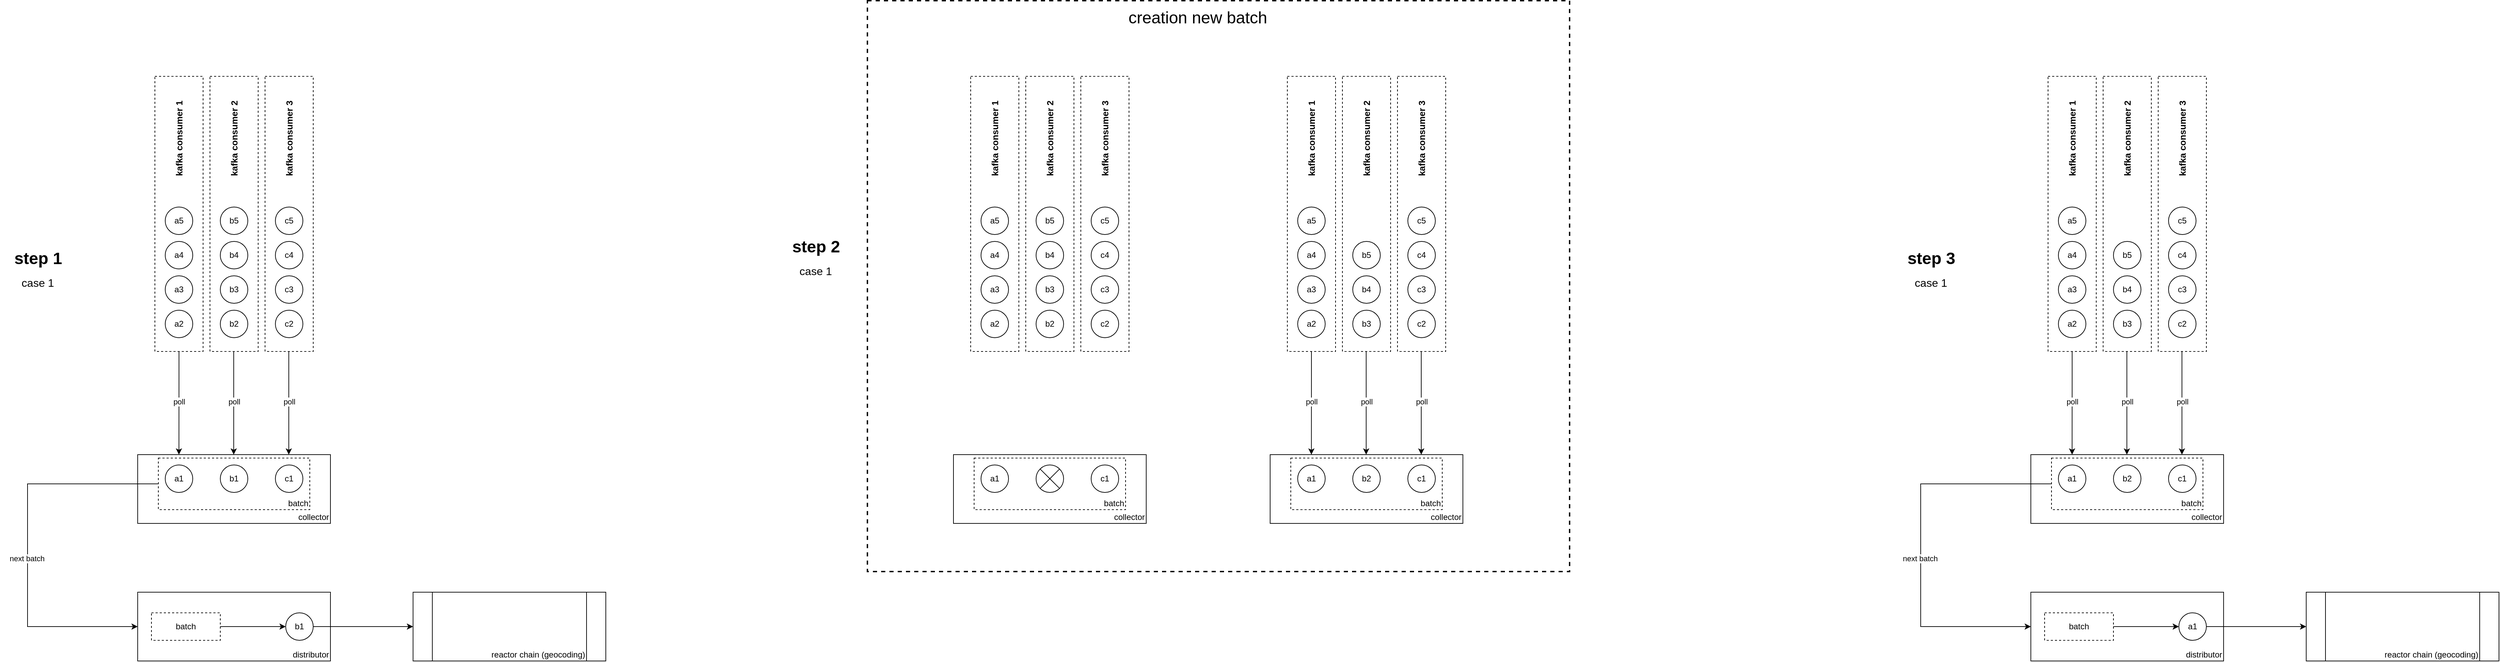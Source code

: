 <mxfile version="22.1.21" type="github">
  <diagram name="Страница — 1" id="RJFk-U6AwB0fZAoIYu2r">
    <mxGraphModel dx="2490" dy="1623" grid="1" gridSize="10" guides="1" tooltips="1" connect="1" arrows="1" fold="1" page="0" pageScale="1" pageWidth="827" pageHeight="1169" math="0" shadow="0">
      <root>
        <mxCell id="0" />
        <mxCell id="1" parent="0" />
        <mxCell id="bryTa1Va9XueEoIS5_3I-126" value="" style="rounded=0;whiteSpace=wrap;html=1;fillColor=none;dashed=1;strokeColor=default;strokeWidth=2;" vertex="1" parent="1">
          <mxGeometry x="890" y="-60" width="1020" height="830" as="geometry" />
        </mxCell>
        <mxCell id="bryTa1Va9XueEoIS5_3I-26" value="" style="rounded=0;whiteSpace=wrap;html=1;fillColor=none;dashed=1;" vertex="1" parent="1">
          <mxGeometry x="15" y="50" width="70" height="400" as="geometry" />
        </mxCell>
        <mxCell id="bryTa1Va9XueEoIS5_3I-25" value="" style="rounded=0;whiteSpace=wrap;html=1;fillColor=none;dashed=1;" vertex="1" parent="1">
          <mxGeometry x="-65" y="50" width="70" height="400" as="geometry" />
        </mxCell>
        <mxCell id="bryTa1Va9XueEoIS5_3I-13" value="collector" style="rounded=0;whiteSpace=wrap;html=1;align=right;verticalAlign=bottom;" vertex="1" parent="1">
          <mxGeometry x="-170" y="600" width="280" height="100" as="geometry" />
        </mxCell>
        <mxCell id="bryTa1Va9XueEoIS5_3I-34" value="batch" style="rounded=0;whiteSpace=wrap;html=1;fillColor=none;dashed=1;align=right;verticalAlign=bottom;" vertex="1" parent="1">
          <mxGeometry x="-140" y="605" width="220" height="75" as="geometry" />
        </mxCell>
        <mxCell id="bryTa1Va9XueEoIS5_3I-23" value="" style="rounded=0;whiteSpace=wrap;html=1;fillColor=none;dashed=1;" vertex="1" parent="1">
          <mxGeometry x="-145" y="50" width="70" height="400" as="geometry" />
        </mxCell>
        <mxCell id="bryTa1Va9XueEoIS5_3I-1" value="a5" style="ellipse;whiteSpace=wrap;html=1;aspect=fixed;" vertex="1" parent="1">
          <mxGeometry x="-130" y="240" width="40" height="40" as="geometry" />
        </mxCell>
        <mxCell id="bryTa1Va9XueEoIS5_3I-2" value="a4" style="ellipse;whiteSpace=wrap;html=1;aspect=fixed;" vertex="1" parent="1">
          <mxGeometry x="-130" y="290" width="40" height="40" as="geometry" />
        </mxCell>
        <mxCell id="bryTa1Va9XueEoIS5_3I-3" value="a3" style="ellipse;whiteSpace=wrap;html=1;aspect=fixed;" vertex="1" parent="1">
          <mxGeometry x="-130" y="340" width="40" height="40" as="geometry" />
        </mxCell>
        <mxCell id="bryTa1Va9XueEoIS5_3I-4" value="a2" style="ellipse;whiteSpace=wrap;html=1;aspect=fixed;" vertex="1" parent="1">
          <mxGeometry x="-130" y="390" width="40" height="40" as="geometry" />
        </mxCell>
        <mxCell id="bryTa1Va9XueEoIS5_3I-5" value="b5" style="ellipse;whiteSpace=wrap;html=1;aspect=fixed;" vertex="1" parent="1">
          <mxGeometry x="-50" y="240" width="40" height="40" as="geometry" />
        </mxCell>
        <mxCell id="bryTa1Va9XueEoIS5_3I-6" value="b4" style="ellipse;whiteSpace=wrap;html=1;aspect=fixed;" vertex="1" parent="1">
          <mxGeometry x="-50" y="290" width="40" height="40" as="geometry" />
        </mxCell>
        <mxCell id="bryTa1Va9XueEoIS5_3I-7" value="b3" style="ellipse;whiteSpace=wrap;html=1;aspect=fixed;" vertex="1" parent="1">
          <mxGeometry x="-50" y="340" width="40" height="40" as="geometry" />
        </mxCell>
        <mxCell id="bryTa1Va9XueEoIS5_3I-8" value="b2" style="ellipse;whiteSpace=wrap;html=1;aspect=fixed;" vertex="1" parent="1">
          <mxGeometry x="-50" y="390" width="40" height="40" as="geometry" />
        </mxCell>
        <mxCell id="bryTa1Va9XueEoIS5_3I-9" value="c5" style="ellipse;whiteSpace=wrap;html=1;aspect=fixed;" vertex="1" parent="1">
          <mxGeometry x="30" y="240" width="40" height="40" as="geometry" />
        </mxCell>
        <mxCell id="bryTa1Va9XueEoIS5_3I-10" value="c4" style="ellipse;whiteSpace=wrap;html=1;aspect=fixed;" vertex="1" parent="1">
          <mxGeometry x="30" y="290" width="40" height="40" as="geometry" />
        </mxCell>
        <mxCell id="bryTa1Va9XueEoIS5_3I-11" value="c3" style="ellipse;whiteSpace=wrap;html=1;aspect=fixed;" vertex="1" parent="1">
          <mxGeometry x="30" y="340" width="40" height="40" as="geometry" />
        </mxCell>
        <mxCell id="bryTa1Va9XueEoIS5_3I-12" value="c2" style="ellipse;whiteSpace=wrap;html=1;aspect=fixed;" vertex="1" parent="1">
          <mxGeometry x="30" y="390" width="40" height="40" as="geometry" />
        </mxCell>
        <mxCell id="bryTa1Va9XueEoIS5_3I-14" value="a1" style="ellipse;whiteSpace=wrap;html=1;aspect=fixed;" vertex="1" parent="1">
          <mxGeometry x="-130" y="615" width="40" height="40" as="geometry" />
        </mxCell>
        <mxCell id="bryTa1Va9XueEoIS5_3I-15" value="b1" style="ellipse;whiteSpace=wrap;html=1;aspect=fixed;" vertex="1" parent="1">
          <mxGeometry x="-50" y="615" width="40" height="40" as="geometry" />
        </mxCell>
        <mxCell id="bryTa1Va9XueEoIS5_3I-16" value="c1" style="ellipse;whiteSpace=wrap;html=1;aspect=fixed;" vertex="1" parent="1">
          <mxGeometry x="30" y="615" width="40" height="40" as="geometry" />
        </mxCell>
        <mxCell id="bryTa1Va9XueEoIS5_3I-17" value="&lt;font style=&quot;font-size: 16px;&quot;&gt;case 1&lt;/font&gt;" style="text;html=1;strokeColor=none;fillColor=none;align=center;verticalAlign=middle;whiteSpace=wrap;rounded=0;" vertex="1" parent="1">
          <mxGeometry x="-370" y="335" width="110" height="30" as="geometry" />
        </mxCell>
        <mxCell id="bryTa1Va9XueEoIS5_3I-19" value="&lt;b&gt;&lt;font style=&quot;font-size: 13px;&quot;&gt;kafka consumer 2&lt;/font&gt;&lt;br&gt;&lt;/b&gt;" style="text;html=1;strokeColor=none;fillColor=none;align=center;verticalAlign=middle;whiteSpace=wrap;rounded=0;flipV=1;direction=west;imageAspect=1;rotation=-90;" vertex="1" parent="1">
          <mxGeometry x="-105" y="125" width="150" height="30" as="geometry" />
        </mxCell>
        <mxCell id="bryTa1Va9XueEoIS5_3I-20" value="&lt;b&gt;&lt;font style=&quot;font-size: 13px;&quot;&gt;kafka consumer 1&lt;/font&gt;&lt;br&gt;&lt;/b&gt;" style="text;html=1;strokeColor=none;fillColor=none;align=center;verticalAlign=middle;whiteSpace=wrap;rounded=0;flipV=1;direction=west;imageAspect=1;rotation=-90;" vertex="1" parent="1">
          <mxGeometry x="-185" y="125" width="150" height="30" as="geometry" />
        </mxCell>
        <mxCell id="bryTa1Va9XueEoIS5_3I-21" value="&lt;b&gt;&lt;font style=&quot;font-size: 13px;&quot;&gt;kafka consumer 3&lt;/font&gt;&lt;br&gt;&lt;/b&gt;" style="text;html=1;strokeColor=none;fillColor=none;align=center;verticalAlign=middle;whiteSpace=wrap;rounded=0;flipV=1;direction=west;imageAspect=1;rotation=-90;" vertex="1" parent="1">
          <mxGeometry x="-25" y="125" width="150" height="30" as="geometry" />
        </mxCell>
        <mxCell id="bryTa1Va9XueEoIS5_3I-28" style="edgeStyle=orthogonalEdgeStyle;rounded=0;orthogonalLoop=1;jettySize=auto;html=1;exitX=0.5;exitY=1;exitDx=0;exitDy=0;entryX=0.214;entryY=0;entryDx=0;entryDy=0;entryPerimeter=0;" edge="1" parent="1" source="bryTa1Va9XueEoIS5_3I-23" target="bryTa1Va9XueEoIS5_3I-13">
          <mxGeometry relative="1" as="geometry">
            <Array as="points">
              <mxPoint x="-110" y="480" />
              <mxPoint x="-110" y="480" />
            </Array>
          </mxGeometry>
        </mxCell>
        <mxCell id="bryTa1Va9XueEoIS5_3I-29" value="poll" style="edgeLabel;html=1;align=center;verticalAlign=middle;resizable=0;points=[];" vertex="1" connectable="0" parent="bryTa1Va9XueEoIS5_3I-28">
          <mxGeometry x="-0.027" relative="1" as="geometry">
            <mxPoint as="offset" />
          </mxGeometry>
        </mxCell>
        <mxCell id="bryTa1Va9XueEoIS5_3I-30" style="edgeStyle=orthogonalEdgeStyle;rounded=0;orthogonalLoop=1;jettySize=auto;html=1;exitX=0.5;exitY=1;exitDx=0;exitDy=0;entryX=0.214;entryY=0;entryDx=0;entryDy=0;entryPerimeter=0;" edge="1" parent="1">
          <mxGeometry relative="1" as="geometry">
            <mxPoint x="-30.5" y="450" as="sourcePoint" />
            <mxPoint x="-30.5" y="600" as="targetPoint" />
            <Array as="points">
              <mxPoint x="-30.5" y="480" />
              <mxPoint x="-30.5" y="480" />
            </Array>
          </mxGeometry>
        </mxCell>
        <mxCell id="bryTa1Va9XueEoIS5_3I-31" value="poll" style="edgeLabel;html=1;align=center;verticalAlign=middle;resizable=0;points=[];" vertex="1" connectable="0" parent="bryTa1Va9XueEoIS5_3I-30">
          <mxGeometry x="-0.027" relative="1" as="geometry">
            <mxPoint as="offset" />
          </mxGeometry>
        </mxCell>
        <mxCell id="bryTa1Va9XueEoIS5_3I-32" style="edgeStyle=orthogonalEdgeStyle;rounded=0;orthogonalLoop=1;jettySize=auto;html=1;exitX=0.5;exitY=1;exitDx=0;exitDy=0;entryX=0.214;entryY=0;entryDx=0;entryDy=0;entryPerimeter=0;" edge="1" parent="1">
          <mxGeometry relative="1" as="geometry">
            <mxPoint x="49.5" y="450" as="sourcePoint" />
            <mxPoint x="49.5" y="600" as="targetPoint" />
            <Array as="points">
              <mxPoint x="49.5" y="480" />
              <mxPoint x="49.5" y="480" />
            </Array>
          </mxGeometry>
        </mxCell>
        <mxCell id="bryTa1Va9XueEoIS5_3I-33" value="poll" style="edgeLabel;html=1;align=center;verticalAlign=middle;resizable=0;points=[];" vertex="1" connectable="0" parent="bryTa1Va9XueEoIS5_3I-32">
          <mxGeometry x="-0.027" relative="1" as="geometry">
            <mxPoint as="offset" />
          </mxGeometry>
        </mxCell>
        <mxCell id="bryTa1Va9XueEoIS5_3I-36" style="edgeStyle=orthogonalEdgeStyle;rounded=0;orthogonalLoop=1;jettySize=auto;html=1;exitX=0;exitY=0.5;exitDx=0;exitDy=0;entryX=0;entryY=0.5;entryDx=0;entryDy=0;" edge="1" parent="1" source="bryTa1Va9XueEoIS5_3I-34">
          <mxGeometry relative="1" as="geometry">
            <mxPoint x="-170" y="850" as="targetPoint" />
            <Array as="points">
              <mxPoint x="-330" y="643" />
              <mxPoint x="-330" y="850" />
            </Array>
          </mxGeometry>
        </mxCell>
        <mxCell id="bryTa1Va9XueEoIS5_3I-38" value="next batch" style="edgeLabel;html=1;align=center;verticalAlign=middle;resizable=0;points=[];" vertex="1" connectable="0" parent="bryTa1Va9XueEoIS5_3I-36">
          <mxGeometry x="0.069" y="-1" relative="1" as="geometry">
            <mxPoint as="offset" />
          </mxGeometry>
        </mxCell>
        <mxCell id="bryTa1Va9XueEoIS5_3I-35" value="&lt;b&gt;&lt;font style=&quot;font-size: 24px;&quot;&gt;step 1&lt;/font&gt;&lt;/b&gt;" style="text;html=1;strokeColor=none;fillColor=none;align=center;verticalAlign=middle;whiteSpace=wrap;rounded=0;" vertex="1" parent="1">
          <mxGeometry x="-362.5" y="300" width="95" height="30" as="geometry" />
        </mxCell>
        <mxCell id="bryTa1Va9XueEoIS5_3I-44" value="distributor" style="rounded=0;whiteSpace=wrap;html=1;verticalAlign=bottom;align=right;" vertex="1" parent="1">
          <mxGeometry x="-170" y="800" width="280" height="100" as="geometry" />
        </mxCell>
        <mxCell id="bryTa1Va9XueEoIS5_3I-45" value="reactor chain (geocoding)" style="shape=process;whiteSpace=wrap;html=1;backgroundOutline=1;align=right;verticalAlign=bottom;" vertex="1" parent="1">
          <mxGeometry x="230" y="800" width="280" height="100" as="geometry" />
        </mxCell>
        <mxCell id="bryTa1Va9XueEoIS5_3I-49" style="edgeStyle=orthogonalEdgeStyle;rounded=0;orthogonalLoop=1;jettySize=auto;html=1;exitX=1;exitY=0.5;exitDx=0;exitDy=0;entryX=0;entryY=0.5;entryDx=0;entryDy=0;" edge="1" parent="1" source="bryTa1Va9XueEoIS5_3I-47" target="bryTa1Va9XueEoIS5_3I-48">
          <mxGeometry relative="1" as="geometry" />
        </mxCell>
        <mxCell id="bryTa1Va9XueEoIS5_3I-47" value="batch" style="rounded=0;whiteSpace=wrap;html=1;fillColor=none;dashed=1;" vertex="1" parent="1">
          <mxGeometry x="-150" y="830" width="100" height="40" as="geometry" />
        </mxCell>
        <mxCell id="bryTa1Va9XueEoIS5_3I-51" style="edgeStyle=orthogonalEdgeStyle;rounded=0;orthogonalLoop=1;jettySize=auto;html=1;exitX=1;exitY=0.5;exitDx=0;exitDy=0;entryX=0;entryY=0.5;entryDx=0;entryDy=0;" edge="1" parent="1" source="bryTa1Va9XueEoIS5_3I-48" target="bryTa1Va9XueEoIS5_3I-45">
          <mxGeometry relative="1" as="geometry" />
        </mxCell>
        <mxCell id="bryTa1Va9XueEoIS5_3I-48" value="b1" style="ellipse;whiteSpace=wrap;html=1;aspect=fixed;" vertex="1" parent="1">
          <mxGeometry x="45" y="830" width="40" height="40" as="geometry" />
        </mxCell>
        <mxCell id="bryTa1Va9XueEoIS5_3I-52" value="" style="rounded=0;whiteSpace=wrap;html=1;fillColor=none;dashed=1;" vertex="1" parent="1">
          <mxGeometry x="1200" y="50" width="70" height="400" as="geometry" />
        </mxCell>
        <mxCell id="bryTa1Va9XueEoIS5_3I-53" value="" style="rounded=0;whiteSpace=wrap;html=1;fillColor=none;dashed=1;" vertex="1" parent="1">
          <mxGeometry x="1120" y="50" width="70" height="400" as="geometry" />
        </mxCell>
        <mxCell id="bryTa1Va9XueEoIS5_3I-54" value="collector" style="rounded=0;whiteSpace=wrap;html=1;align=right;verticalAlign=bottom;" vertex="1" parent="1">
          <mxGeometry x="1015" y="600" width="280" height="100" as="geometry" />
        </mxCell>
        <mxCell id="bryTa1Va9XueEoIS5_3I-55" value="batch" style="rounded=0;whiteSpace=wrap;html=1;fillColor=none;dashed=1;align=right;verticalAlign=bottom;" vertex="1" parent="1">
          <mxGeometry x="1045" y="605" width="220" height="75" as="geometry" />
        </mxCell>
        <mxCell id="bryTa1Va9XueEoIS5_3I-56" value="" style="rounded=0;whiteSpace=wrap;html=1;fillColor=none;dashed=1;" vertex="1" parent="1">
          <mxGeometry x="1040" y="50" width="70" height="400" as="geometry" />
        </mxCell>
        <mxCell id="bryTa1Va9XueEoIS5_3I-57" value="a5" style="ellipse;whiteSpace=wrap;html=1;aspect=fixed;" vertex="1" parent="1">
          <mxGeometry x="1055" y="240" width="40" height="40" as="geometry" />
        </mxCell>
        <mxCell id="bryTa1Va9XueEoIS5_3I-58" value="a4" style="ellipse;whiteSpace=wrap;html=1;aspect=fixed;" vertex="1" parent="1">
          <mxGeometry x="1055" y="290" width="40" height="40" as="geometry" />
        </mxCell>
        <mxCell id="bryTa1Va9XueEoIS5_3I-59" value="a3" style="ellipse;whiteSpace=wrap;html=1;aspect=fixed;" vertex="1" parent="1">
          <mxGeometry x="1055" y="340" width="40" height="40" as="geometry" />
        </mxCell>
        <mxCell id="bryTa1Va9XueEoIS5_3I-60" value="a2" style="ellipse;whiteSpace=wrap;html=1;aspect=fixed;" vertex="1" parent="1">
          <mxGeometry x="1055" y="390" width="40" height="40" as="geometry" />
        </mxCell>
        <mxCell id="bryTa1Va9XueEoIS5_3I-61" value="b5" style="ellipse;whiteSpace=wrap;html=1;aspect=fixed;" vertex="1" parent="1">
          <mxGeometry x="1135" y="240" width="40" height="40" as="geometry" />
        </mxCell>
        <mxCell id="bryTa1Va9XueEoIS5_3I-62" value="b4" style="ellipse;whiteSpace=wrap;html=1;aspect=fixed;" vertex="1" parent="1">
          <mxGeometry x="1135" y="290" width="40" height="40" as="geometry" />
        </mxCell>
        <mxCell id="bryTa1Va9XueEoIS5_3I-63" value="b3" style="ellipse;whiteSpace=wrap;html=1;aspect=fixed;" vertex="1" parent="1">
          <mxGeometry x="1135" y="340" width="40" height="40" as="geometry" />
        </mxCell>
        <mxCell id="bryTa1Va9XueEoIS5_3I-64" value="b2" style="ellipse;whiteSpace=wrap;html=1;aspect=fixed;" vertex="1" parent="1">
          <mxGeometry x="1135" y="390" width="40" height="40" as="geometry" />
        </mxCell>
        <mxCell id="bryTa1Va9XueEoIS5_3I-65" value="c5" style="ellipse;whiteSpace=wrap;html=1;aspect=fixed;" vertex="1" parent="1">
          <mxGeometry x="1215" y="240" width="40" height="40" as="geometry" />
        </mxCell>
        <mxCell id="bryTa1Va9XueEoIS5_3I-66" value="c4" style="ellipse;whiteSpace=wrap;html=1;aspect=fixed;" vertex="1" parent="1">
          <mxGeometry x="1215" y="290" width="40" height="40" as="geometry" />
        </mxCell>
        <mxCell id="bryTa1Va9XueEoIS5_3I-67" value="c3" style="ellipse;whiteSpace=wrap;html=1;aspect=fixed;" vertex="1" parent="1">
          <mxGeometry x="1215" y="340" width="40" height="40" as="geometry" />
        </mxCell>
        <mxCell id="bryTa1Va9XueEoIS5_3I-68" value="c2" style="ellipse;whiteSpace=wrap;html=1;aspect=fixed;" vertex="1" parent="1">
          <mxGeometry x="1215" y="390" width="40" height="40" as="geometry" />
        </mxCell>
        <mxCell id="bryTa1Va9XueEoIS5_3I-69" value="a1" style="ellipse;whiteSpace=wrap;html=1;aspect=fixed;" vertex="1" parent="1">
          <mxGeometry x="1055" y="615" width="40" height="40" as="geometry" />
        </mxCell>
        <mxCell id="bryTa1Va9XueEoIS5_3I-71" value="c1" style="ellipse;whiteSpace=wrap;html=1;aspect=fixed;" vertex="1" parent="1">
          <mxGeometry x="1215" y="615" width="40" height="40" as="geometry" />
        </mxCell>
        <mxCell id="bryTa1Va9XueEoIS5_3I-73" value="&lt;b&gt;&lt;font style=&quot;font-size: 13px;&quot;&gt;kafka consumer 2&lt;/font&gt;&lt;br&gt;&lt;/b&gt;" style="text;html=1;strokeColor=none;fillColor=none;align=center;verticalAlign=middle;whiteSpace=wrap;rounded=0;flipV=1;direction=west;imageAspect=1;rotation=-90;" vertex="1" parent="1">
          <mxGeometry x="1080" y="125" width="150" height="30" as="geometry" />
        </mxCell>
        <mxCell id="bryTa1Va9XueEoIS5_3I-74" value="&lt;b&gt;&lt;font style=&quot;font-size: 13px;&quot;&gt;kafka consumer 1&lt;/font&gt;&lt;br&gt;&lt;/b&gt;" style="text;html=1;strokeColor=none;fillColor=none;align=center;verticalAlign=middle;whiteSpace=wrap;rounded=0;flipV=1;direction=west;imageAspect=1;rotation=-90;" vertex="1" parent="1">
          <mxGeometry x="1000" y="125" width="150" height="30" as="geometry" />
        </mxCell>
        <mxCell id="bryTa1Va9XueEoIS5_3I-75" value="&lt;b&gt;&lt;font style=&quot;font-size: 13px;&quot;&gt;kafka consumer 3&lt;/font&gt;&lt;br&gt;&lt;/b&gt;" style="text;html=1;strokeColor=none;fillColor=none;align=center;verticalAlign=middle;whiteSpace=wrap;rounded=0;flipV=1;direction=west;imageAspect=1;rotation=-90;" vertex="1" parent="1">
          <mxGeometry x="1160" y="125" width="150" height="30" as="geometry" />
        </mxCell>
        <mxCell id="bryTa1Va9XueEoIS5_3I-93" value="" style="shape=sumEllipse;perimeter=ellipsePerimeter;whiteSpace=wrap;html=1;backgroundOutline=1;" vertex="1" parent="1">
          <mxGeometry x="1135" y="615" width="40" height="40" as="geometry" />
        </mxCell>
        <mxCell id="bryTa1Va9XueEoIS5_3I-94" value="" style="rounded=0;whiteSpace=wrap;html=1;fillColor=none;dashed=1;" vertex="1" parent="1">
          <mxGeometry x="1660" y="50" width="70" height="400" as="geometry" />
        </mxCell>
        <mxCell id="bryTa1Va9XueEoIS5_3I-95" value="" style="rounded=0;whiteSpace=wrap;html=1;fillColor=none;dashed=1;" vertex="1" parent="1">
          <mxGeometry x="1580" y="50" width="70" height="400" as="geometry" />
        </mxCell>
        <mxCell id="bryTa1Va9XueEoIS5_3I-96" value="collector" style="rounded=0;whiteSpace=wrap;html=1;align=right;verticalAlign=bottom;" vertex="1" parent="1">
          <mxGeometry x="1475" y="600" width="280" height="100" as="geometry" />
        </mxCell>
        <mxCell id="bryTa1Va9XueEoIS5_3I-97" value="batch" style="rounded=0;whiteSpace=wrap;html=1;fillColor=none;dashed=1;align=right;verticalAlign=bottom;" vertex="1" parent="1">
          <mxGeometry x="1505" y="605" width="220" height="75" as="geometry" />
        </mxCell>
        <mxCell id="bryTa1Va9XueEoIS5_3I-98" value="" style="rounded=0;whiteSpace=wrap;html=1;fillColor=none;dashed=1;" vertex="1" parent="1">
          <mxGeometry x="1500" y="50" width="70" height="400" as="geometry" />
        </mxCell>
        <mxCell id="bryTa1Va9XueEoIS5_3I-99" value="a5" style="ellipse;whiteSpace=wrap;html=1;aspect=fixed;" vertex="1" parent="1">
          <mxGeometry x="1515" y="240" width="40" height="40" as="geometry" />
        </mxCell>
        <mxCell id="bryTa1Va9XueEoIS5_3I-100" value="a4" style="ellipse;whiteSpace=wrap;html=1;aspect=fixed;" vertex="1" parent="1">
          <mxGeometry x="1515" y="290" width="40" height="40" as="geometry" />
        </mxCell>
        <mxCell id="bryTa1Va9XueEoIS5_3I-101" value="a3" style="ellipse;whiteSpace=wrap;html=1;aspect=fixed;" vertex="1" parent="1">
          <mxGeometry x="1515" y="340" width="40" height="40" as="geometry" />
        </mxCell>
        <mxCell id="bryTa1Va9XueEoIS5_3I-102" value="a2" style="ellipse;whiteSpace=wrap;html=1;aspect=fixed;" vertex="1" parent="1">
          <mxGeometry x="1515" y="390" width="40" height="40" as="geometry" />
        </mxCell>
        <mxCell id="bryTa1Va9XueEoIS5_3I-103" value="b5" style="ellipse;whiteSpace=wrap;html=1;aspect=fixed;" vertex="1" parent="1">
          <mxGeometry x="1595" y="290" width="40" height="40" as="geometry" />
        </mxCell>
        <mxCell id="bryTa1Va9XueEoIS5_3I-104" value="b4" style="ellipse;whiteSpace=wrap;html=1;aspect=fixed;" vertex="1" parent="1">
          <mxGeometry x="1595" y="340" width="40" height="40" as="geometry" />
        </mxCell>
        <mxCell id="bryTa1Va9XueEoIS5_3I-105" value="b3" style="ellipse;whiteSpace=wrap;html=1;aspect=fixed;" vertex="1" parent="1">
          <mxGeometry x="1595" y="390" width="40" height="40" as="geometry" />
        </mxCell>
        <mxCell id="bryTa1Va9XueEoIS5_3I-107" value="c5" style="ellipse;whiteSpace=wrap;html=1;aspect=fixed;" vertex="1" parent="1">
          <mxGeometry x="1675" y="240" width="40" height="40" as="geometry" />
        </mxCell>
        <mxCell id="bryTa1Va9XueEoIS5_3I-108" value="c4" style="ellipse;whiteSpace=wrap;html=1;aspect=fixed;" vertex="1" parent="1">
          <mxGeometry x="1675" y="290" width="40" height="40" as="geometry" />
        </mxCell>
        <mxCell id="bryTa1Va9XueEoIS5_3I-109" value="c3" style="ellipse;whiteSpace=wrap;html=1;aspect=fixed;" vertex="1" parent="1">
          <mxGeometry x="1675" y="340" width="40" height="40" as="geometry" />
        </mxCell>
        <mxCell id="bryTa1Va9XueEoIS5_3I-110" value="c2" style="ellipse;whiteSpace=wrap;html=1;aspect=fixed;" vertex="1" parent="1">
          <mxGeometry x="1675" y="390" width="40" height="40" as="geometry" />
        </mxCell>
        <mxCell id="bryTa1Va9XueEoIS5_3I-111" value="a1" style="ellipse;whiteSpace=wrap;html=1;aspect=fixed;" vertex="1" parent="1">
          <mxGeometry x="1515" y="615" width="40" height="40" as="geometry" />
        </mxCell>
        <mxCell id="bryTa1Va9XueEoIS5_3I-112" value="c1" style="ellipse;whiteSpace=wrap;html=1;aspect=fixed;" vertex="1" parent="1">
          <mxGeometry x="1675" y="615" width="40" height="40" as="geometry" />
        </mxCell>
        <mxCell id="bryTa1Va9XueEoIS5_3I-113" value="&lt;b&gt;&lt;font style=&quot;font-size: 13px;&quot;&gt;kafka consumer 2&lt;/font&gt;&lt;br&gt;&lt;/b&gt;" style="text;html=1;strokeColor=none;fillColor=none;align=center;verticalAlign=middle;whiteSpace=wrap;rounded=0;flipV=1;direction=west;imageAspect=1;rotation=-90;" vertex="1" parent="1">
          <mxGeometry x="1540" y="125" width="150" height="30" as="geometry" />
        </mxCell>
        <mxCell id="bryTa1Va9XueEoIS5_3I-114" value="&lt;b&gt;&lt;font style=&quot;font-size: 13px;&quot;&gt;kafka consumer 1&lt;/font&gt;&lt;br&gt;&lt;/b&gt;" style="text;html=1;strokeColor=none;fillColor=none;align=center;verticalAlign=middle;whiteSpace=wrap;rounded=0;flipV=1;direction=west;imageAspect=1;rotation=-90;" vertex="1" parent="1">
          <mxGeometry x="1460" y="125" width="150" height="30" as="geometry" />
        </mxCell>
        <mxCell id="bryTa1Va9XueEoIS5_3I-115" value="&lt;b&gt;&lt;font style=&quot;font-size: 13px;&quot;&gt;kafka consumer 3&lt;/font&gt;&lt;br&gt;&lt;/b&gt;" style="text;html=1;strokeColor=none;fillColor=none;align=center;verticalAlign=middle;whiteSpace=wrap;rounded=0;flipV=1;direction=west;imageAspect=1;rotation=-90;" vertex="1" parent="1">
          <mxGeometry x="1620" y="125" width="150" height="30" as="geometry" />
        </mxCell>
        <mxCell id="bryTa1Va9XueEoIS5_3I-116" style="edgeStyle=orthogonalEdgeStyle;rounded=0;orthogonalLoop=1;jettySize=auto;html=1;exitX=0.5;exitY=1;exitDx=0;exitDy=0;entryX=0.214;entryY=0;entryDx=0;entryDy=0;entryPerimeter=0;" edge="1" parent="1" source="bryTa1Va9XueEoIS5_3I-98" target="bryTa1Va9XueEoIS5_3I-96">
          <mxGeometry relative="1" as="geometry">
            <Array as="points">
              <mxPoint x="1535" y="480" />
              <mxPoint x="1535" y="480" />
            </Array>
          </mxGeometry>
        </mxCell>
        <mxCell id="bryTa1Va9XueEoIS5_3I-117" value="poll" style="edgeLabel;html=1;align=center;verticalAlign=middle;resizable=0;points=[];" vertex="1" connectable="0" parent="bryTa1Va9XueEoIS5_3I-116">
          <mxGeometry x="-0.027" relative="1" as="geometry">
            <mxPoint as="offset" />
          </mxGeometry>
        </mxCell>
        <mxCell id="bryTa1Va9XueEoIS5_3I-118" style="edgeStyle=orthogonalEdgeStyle;rounded=0;orthogonalLoop=1;jettySize=auto;html=1;exitX=0.5;exitY=1;exitDx=0;exitDy=0;entryX=0.214;entryY=0;entryDx=0;entryDy=0;entryPerimeter=0;" edge="1" parent="1">
          <mxGeometry relative="1" as="geometry">
            <mxPoint x="1614.5" y="450" as="sourcePoint" />
            <mxPoint x="1614.5" y="600" as="targetPoint" />
            <Array as="points">
              <mxPoint x="1614.5" y="480" />
              <mxPoint x="1614.5" y="480" />
            </Array>
          </mxGeometry>
        </mxCell>
        <mxCell id="bryTa1Va9XueEoIS5_3I-119" value="poll" style="edgeLabel;html=1;align=center;verticalAlign=middle;resizable=0;points=[];" vertex="1" connectable="0" parent="bryTa1Va9XueEoIS5_3I-118">
          <mxGeometry x="-0.027" relative="1" as="geometry">
            <mxPoint as="offset" />
          </mxGeometry>
        </mxCell>
        <mxCell id="bryTa1Va9XueEoIS5_3I-120" style="edgeStyle=orthogonalEdgeStyle;rounded=0;orthogonalLoop=1;jettySize=auto;html=1;exitX=0.5;exitY=1;exitDx=0;exitDy=0;entryX=0.214;entryY=0;entryDx=0;entryDy=0;entryPerimeter=0;" edge="1" parent="1">
          <mxGeometry relative="1" as="geometry">
            <mxPoint x="1694.5" y="450" as="sourcePoint" />
            <mxPoint x="1694.5" y="600" as="targetPoint" />
            <Array as="points">
              <mxPoint x="1694.5" y="480" />
              <mxPoint x="1694.5" y="480" />
            </Array>
          </mxGeometry>
        </mxCell>
        <mxCell id="bryTa1Va9XueEoIS5_3I-121" value="poll" style="edgeLabel;html=1;align=center;verticalAlign=middle;resizable=0;points=[];" vertex="1" connectable="0" parent="bryTa1Va9XueEoIS5_3I-120">
          <mxGeometry x="-0.027" relative="1" as="geometry">
            <mxPoint as="offset" />
          </mxGeometry>
        </mxCell>
        <mxCell id="bryTa1Va9XueEoIS5_3I-123" value="b2" style="ellipse;whiteSpace=wrap;html=1;aspect=fixed;" vertex="1" parent="1">
          <mxGeometry x="1595" y="615" width="40" height="40" as="geometry" />
        </mxCell>
        <mxCell id="bryTa1Va9XueEoIS5_3I-124" value="&lt;font style=&quot;font-size: 24px;&quot;&gt;creation new batch&lt;/font&gt;" style="text;html=1;strokeColor=none;fillColor=none;align=center;verticalAlign=middle;whiteSpace=wrap;rounded=0;" vertex="1" parent="1">
          <mxGeometry x="1220" y="-50" width="300" height="30" as="geometry" />
        </mxCell>
        <mxCell id="bryTa1Va9XueEoIS5_3I-127" value="&lt;font style=&quot;font-size: 16px;&quot;&gt;case 1&lt;/font&gt;" style="text;html=1;strokeColor=none;fillColor=none;align=center;verticalAlign=middle;whiteSpace=wrap;rounded=0;" vertex="1" parent="1">
          <mxGeometry x="760" y="317.5" width="110" height="30" as="geometry" />
        </mxCell>
        <mxCell id="bryTa1Va9XueEoIS5_3I-128" value="&lt;b&gt;&lt;font style=&quot;font-size: 24px;&quot;&gt;step 2&lt;/font&gt;&lt;/b&gt;" style="text;html=1;strokeColor=none;fillColor=none;align=center;verticalAlign=middle;whiteSpace=wrap;rounded=0;" vertex="1" parent="1">
          <mxGeometry x="767.5" y="282.5" width="95" height="30" as="geometry" />
        </mxCell>
        <mxCell id="bryTa1Va9XueEoIS5_3I-129" value="" style="rounded=0;whiteSpace=wrap;html=1;fillColor=none;dashed=1;" vertex="1" parent="1">
          <mxGeometry x="2765" y="50" width="70" height="400" as="geometry" />
        </mxCell>
        <mxCell id="bryTa1Va9XueEoIS5_3I-130" value="" style="rounded=0;whiteSpace=wrap;html=1;fillColor=none;dashed=1;" vertex="1" parent="1">
          <mxGeometry x="2685" y="50" width="70" height="400" as="geometry" />
        </mxCell>
        <mxCell id="bryTa1Va9XueEoIS5_3I-131" value="collector" style="rounded=0;whiteSpace=wrap;html=1;align=right;verticalAlign=bottom;" vertex="1" parent="1">
          <mxGeometry x="2580" y="600" width="280" height="100" as="geometry" />
        </mxCell>
        <mxCell id="bryTa1Va9XueEoIS5_3I-132" value="batch" style="rounded=0;whiteSpace=wrap;html=1;fillColor=none;dashed=1;align=right;verticalAlign=bottom;" vertex="1" parent="1">
          <mxGeometry x="2610" y="605" width="220" height="75" as="geometry" />
        </mxCell>
        <mxCell id="bryTa1Va9XueEoIS5_3I-133" value="" style="rounded=0;whiteSpace=wrap;html=1;fillColor=none;dashed=1;" vertex="1" parent="1">
          <mxGeometry x="2605" y="50" width="70" height="400" as="geometry" />
        </mxCell>
        <mxCell id="bryTa1Va9XueEoIS5_3I-134" value="a5" style="ellipse;whiteSpace=wrap;html=1;aspect=fixed;" vertex="1" parent="1">
          <mxGeometry x="2620" y="240" width="40" height="40" as="geometry" />
        </mxCell>
        <mxCell id="bryTa1Va9XueEoIS5_3I-135" value="a4" style="ellipse;whiteSpace=wrap;html=1;aspect=fixed;" vertex="1" parent="1">
          <mxGeometry x="2620" y="290" width="40" height="40" as="geometry" />
        </mxCell>
        <mxCell id="bryTa1Va9XueEoIS5_3I-136" value="a3" style="ellipse;whiteSpace=wrap;html=1;aspect=fixed;" vertex="1" parent="1">
          <mxGeometry x="2620" y="340" width="40" height="40" as="geometry" />
        </mxCell>
        <mxCell id="bryTa1Va9XueEoIS5_3I-137" value="a2" style="ellipse;whiteSpace=wrap;html=1;aspect=fixed;" vertex="1" parent="1">
          <mxGeometry x="2620" y="390" width="40" height="40" as="geometry" />
        </mxCell>
        <mxCell id="bryTa1Va9XueEoIS5_3I-138" value="b5" style="ellipse;whiteSpace=wrap;html=1;aspect=fixed;" vertex="1" parent="1">
          <mxGeometry x="2700" y="290" width="40" height="40" as="geometry" />
        </mxCell>
        <mxCell id="bryTa1Va9XueEoIS5_3I-139" value="b4" style="ellipse;whiteSpace=wrap;html=1;aspect=fixed;" vertex="1" parent="1">
          <mxGeometry x="2700" y="340" width="40" height="40" as="geometry" />
        </mxCell>
        <mxCell id="bryTa1Va9XueEoIS5_3I-140" value="b3" style="ellipse;whiteSpace=wrap;html=1;aspect=fixed;" vertex="1" parent="1">
          <mxGeometry x="2700" y="390" width="40" height="40" as="geometry" />
        </mxCell>
        <mxCell id="bryTa1Va9XueEoIS5_3I-142" value="c5" style="ellipse;whiteSpace=wrap;html=1;aspect=fixed;" vertex="1" parent="1">
          <mxGeometry x="2780" y="240" width="40" height="40" as="geometry" />
        </mxCell>
        <mxCell id="bryTa1Va9XueEoIS5_3I-143" value="c4" style="ellipse;whiteSpace=wrap;html=1;aspect=fixed;" vertex="1" parent="1">
          <mxGeometry x="2780" y="290" width="40" height="40" as="geometry" />
        </mxCell>
        <mxCell id="bryTa1Va9XueEoIS5_3I-144" value="c3" style="ellipse;whiteSpace=wrap;html=1;aspect=fixed;" vertex="1" parent="1">
          <mxGeometry x="2780" y="340" width="40" height="40" as="geometry" />
        </mxCell>
        <mxCell id="bryTa1Va9XueEoIS5_3I-145" value="c2" style="ellipse;whiteSpace=wrap;html=1;aspect=fixed;" vertex="1" parent="1">
          <mxGeometry x="2780" y="390" width="40" height="40" as="geometry" />
        </mxCell>
        <mxCell id="bryTa1Va9XueEoIS5_3I-146" value="a1" style="ellipse;whiteSpace=wrap;html=1;aspect=fixed;" vertex="1" parent="1">
          <mxGeometry x="2620" y="615" width="40" height="40" as="geometry" />
        </mxCell>
        <mxCell id="bryTa1Va9XueEoIS5_3I-148" value="c1" style="ellipse;whiteSpace=wrap;html=1;aspect=fixed;" vertex="1" parent="1">
          <mxGeometry x="2780" y="615" width="40" height="40" as="geometry" />
        </mxCell>
        <mxCell id="bryTa1Va9XueEoIS5_3I-149" value="&lt;font style=&quot;font-size: 16px;&quot;&gt;case 1&lt;/font&gt;" style="text;html=1;strokeColor=none;fillColor=none;align=center;verticalAlign=middle;whiteSpace=wrap;rounded=0;" vertex="1" parent="1">
          <mxGeometry x="2380" y="335" width="110" height="30" as="geometry" />
        </mxCell>
        <mxCell id="bryTa1Va9XueEoIS5_3I-150" value="&lt;b&gt;&lt;font style=&quot;font-size: 13px;&quot;&gt;kafka consumer 2&lt;/font&gt;&lt;br&gt;&lt;/b&gt;" style="text;html=1;strokeColor=none;fillColor=none;align=center;verticalAlign=middle;whiteSpace=wrap;rounded=0;flipV=1;direction=west;imageAspect=1;rotation=-90;" vertex="1" parent="1">
          <mxGeometry x="2645" y="125" width="150" height="30" as="geometry" />
        </mxCell>
        <mxCell id="bryTa1Va9XueEoIS5_3I-151" value="&lt;b&gt;&lt;font style=&quot;font-size: 13px;&quot;&gt;kafka consumer 1&lt;/font&gt;&lt;br&gt;&lt;/b&gt;" style="text;html=1;strokeColor=none;fillColor=none;align=center;verticalAlign=middle;whiteSpace=wrap;rounded=0;flipV=1;direction=west;imageAspect=1;rotation=-90;" vertex="1" parent="1">
          <mxGeometry x="2565" y="125" width="150" height="30" as="geometry" />
        </mxCell>
        <mxCell id="bryTa1Va9XueEoIS5_3I-152" value="&lt;b&gt;&lt;font style=&quot;font-size: 13px;&quot;&gt;kafka consumer 3&lt;/font&gt;&lt;br&gt;&lt;/b&gt;" style="text;html=1;strokeColor=none;fillColor=none;align=center;verticalAlign=middle;whiteSpace=wrap;rounded=0;flipV=1;direction=west;imageAspect=1;rotation=-90;" vertex="1" parent="1">
          <mxGeometry x="2725" y="125" width="150" height="30" as="geometry" />
        </mxCell>
        <mxCell id="bryTa1Va9XueEoIS5_3I-153" style="edgeStyle=orthogonalEdgeStyle;rounded=0;orthogonalLoop=1;jettySize=auto;html=1;exitX=0.5;exitY=1;exitDx=0;exitDy=0;entryX=0.214;entryY=0;entryDx=0;entryDy=0;entryPerimeter=0;" edge="1" parent="1" source="bryTa1Va9XueEoIS5_3I-133" target="bryTa1Va9XueEoIS5_3I-131">
          <mxGeometry relative="1" as="geometry">
            <Array as="points">
              <mxPoint x="2640" y="480" />
              <mxPoint x="2640" y="480" />
            </Array>
          </mxGeometry>
        </mxCell>
        <mxCell id="bryTa1Va9XueEoIS5_3I-154" value="poll" style="edgeLabel;html=1;align=center;verticalAlign=middle;resizable=0;points=[];" vertex="1" connectable="0" parent="bryTa1Va9XueEoIS5_3I-153">
          <mxGeometry x="-0.027" relative="1" as="geometry">
            <mxPoint as="offset" />
          </mxGeometry>
        </mxCell>
        <mxCell id="bryTa1Va9XueEoIS5_3I-155" style="edgeStyle=orthogonalEdgeStyle;rounded=0;orthogonalLoop=1;jettySize=auto;html=1;exitX=0.5;exitY=1;exitDx=0;exitDy=0;entryX=0.214;entryY=0;entryDx=0;entryDy=0;entryPerimeter=0;" edge="1" parent="1">
          <mxGeometry relative="1" as="geometry">
            <mxPoint x="2719.5" y="450" as="sourcePoint" />
            <mxPoint x="2719.5" y="600" as="targetPoint" />
            <Array as="points">
              <mxPoint x="2719.5" y="480" />
              <mxPoint x="2719.5" y="480" />
            </Array>
          </mxGeometry>
        </mxCell>
        <mxCell id="bryTa1Va9XueEoIS5_3I-156" value="poll" style="edgeLabel;html=1;align=center;verticalAlign=middle;resizable=0;points=[];" vertex="1" connectable="0" parent="bryTa1Va9XueEoIS5_3I-155">
          <mxGeometry x="-0.027" relative="1" as="geometry">
            <mxPoint as="offset" />
          </mxGeometry>
        </mxCell>
        <mxCell id="bryTa1Va9XueEoIS5_3I-157" style="edgeStyle=orthogonalEdgeStyle;rounded=0;orthogonalLoop=1;jettySize=auto;html=1;exitX=0.5;exitY=1;exitDx=0;exitDy=0;entryX=0.214;entryY=0;entryDx=0;entryDy=0;entryPerimeter=0;" edge="1" parent="1">
          <mxGeometry relative="1" as="geometry">
            <mxPoint x="2799.5" y="450" as="sourcePoint" />
            <mxPoint x="2799.5" y="600" as="targetPoint" />
            <Array as="points">
              <mxPoint x="2799.5" y="480" />
              <mxPoint x="2799.5" y="480" />
            </Array>
          </mxGeometry>
        </mxCell>
        <mxCell id="bryTa1Va9XueEoIS5_3I-158" value="poll" style="edgeLabel;html=1;align=center;verticalAlign=middle;resizable=0;points=[];" vertex="1" connectable="0" parent="bryTa1Va9XueEoIS5_3I-157">
          <mxGeometry x="-0.027" relative="1" as="geometry">
            <mxPoint as="offset" />
          </mxGeometry>
        </mxCell>
        <mxCell id="bryTa1Va9XueEoIS5_3I-159" style="edgeStyle=orthogonalEdgeStyle;rounded=0;orthogonalLoop=1;jettySize=auto;html=1;exitX=0;exitY=0.5;exitDx=0;exitDy=0;entryX=0;entryY=0.5;entryDx=0;entryDy=0;" edge="1" parent="1" source="bryTa1Va9XueEoIS5_3I-132">
          <mxGeometry relative="1" as="geometry">
            <mxPoint x="2580" y="850" as="targetPoint" />
            <Array as="points">
              <mxPoint x="2420" y="643" />
              <mxPoint x="2420" y="850" />
            </Array>
          </mxGeometry>
        </mxCell>
        <mxCell id="bryTa1Va9XueEoIS5_3I-160" value="next batch" style="edgeLabel;html=1;align=center;verticalAlign=middle;resizable=0;points=[];" vertex="1" connectable="0" parent="bryTa1Va9XueEoIS5_3I-159">
          <mxGeometry x="0.069" y="-1" relative="1" as="geometry">
            <mxPoint as="offset" />
          </mxGeometry>
        </mxCell>
        <mxCell id="bryTa1Va9XueEoIS5_3I-161" value="&lt;b&gt;&lt;font style=&quot;font-size: 24px;&quot;&gt;step 3&lt;/font&gt;&lt;/b&gt;" style="text;html=1;strokeColor=none;fillColor=none;align=center;verticalAlign=middle;whiteSpace=wrap;rounded=0;" vertex="1" parent="1">
          <mxGeometry x="2387.5" y="300" width="95" height="30" as="geometry" />
        </mxCell>
        <mxCell id="bryTa1Va9XueEoIS5_3I-162" value="distributor" style="rounded=0;whiteSpace=wrap;html=1;verticalAlign=bottom;align=right;" vertex="1" parent="1">
          <mxGeometry x="2580" y="800" width="280" height="100" as="geometry" />
        </mxCell>
        <mxCell id="bryTa1Va9XueEoIS5_3I-163" value="reactor chain (geocoding)" style="shape=process;whiteSpace=wrap;html=1;backgroundOutline=1;align=right;verticalAlign=bottom;" vertex="1" parent="1">
          <mxGeometry x="2980" y="800" width="280" height="100" as="geometry" />
        </mxCell>
        <mxCell id="bryTa1Va9XueEoIS5_3I-164" style="edgeStyle=orthogonalEdgeStyle;rounded=0;orthogonalLoop=1;jettySize=auto;html=1;exitX=1;exitY=0.5;exitDx=0;exitDy=0;entryX=0;entryY=0.5;entryDx=0;entryDy=0;" edge="1" parent="1" source="bryTa1Va9XueEoIS5_3I-165" target="bryTa1Va9XueEoIS5_3I-167">
          <mxGeometry relative="1" as="geometry" />
        </mxCell>
        <mxCell id="bryTa1Va9XueEoIS5_3I-165" value="batch" style="rounded=0;whiteSpace=wrap;html=1;fillColor=none;dashed=1;" vertex="1" parent="1">
          <mxGeometry x="2600" y="830" width="100" height="40" as="geometry" />
        </mxCell>
        <mxCell id="bryTa1Va9XueEoIS5_3I-166" style="edgeStyle=orthogonalEdgeStyle;rounded=0;orthogonalLoop=1;jettySize=auto;html=1;exitX=1;exitY=0.5;exitDx=0;exitDy=0;entryX=0;entryY=0.5;entryDx=0;entryDy=0;" edge="1" parent="1" source="bryTa1Va9XueEoIS5_3I-167" target="bryTa1Va9XueEoIS5_3I-163">
          <mxGeometry relative="1" as="geometry" />
        </mxCell>
        <mxCell id="bryTa1Va9XueEoIS5_3I-167" value="a1" style="ellipse;whiteSpace=wrap;html=1;aspect=fixed;" vertex="1" parent="1">
          <mxGeometry x="2795" y="830" width="40" height="40" as="geometry" />
        </mxCell>
        <mxCell id="bryTa1Va9XueEoIS5_3I-168" value="b2" style="ellipse;whiteSpace=wrap;html=1;aspect=fixed;" vertex="1" parent="1">
          <mxGeometry x="2700" y="615" width="40" height="40" as="geometry" />
        </mxCell>
      </root>
    </mxGraphModel>
  </diagram>
</mxfile>
